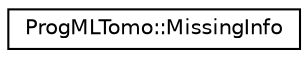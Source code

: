 digraph "Graphical Class Hierarchy"
{
  edge [fontname="Helvetica",fontsize="10",labelfontname="Helvetica",labelfontsize="10"];
  node [fontname="Helvetica",fontsize="10",shape=record];
  rankdir="LR";
  Node0 [label="ProgMLTomo::MissingInfo",height=0.2,width=0.4,color="black", fillcolor="white", style="filled",URL="$structProgMLTomo_1_1MissingInfo.html"];
}

